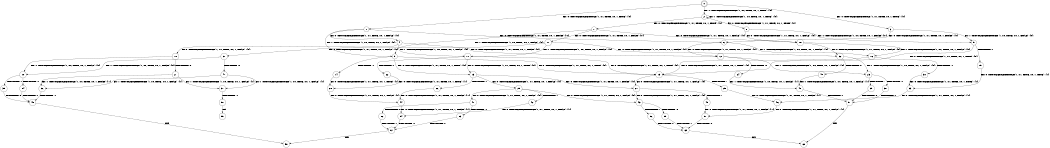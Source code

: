 digraph BCG {
size = "7, 10.5";
center = TRUE;
node [shape = circle];
0 [peripheries = 2];
0 -> 1 [label = "EX !0 !ATOMIC_EXCH_BRANCH (1, +1, TRUE, +0, 1, TRUE) !{0}"];
0 -> 2 [label = "EX !1 !ATOMIC_EXCH_BRANCH (1, +0, TRUE, +0, 1, TRUE) !{0}"];
0 -> 3 [label = "EX !0 !ATOMIC_EXCH_BRANCH (1, +1, TRUE, +0, 1, TRUE) !{0}"];
1 -> 4 [label = "EX !0 !ATOMIC_EXCH_BRANCH (1, +1, TRUE, +0, 1, FALSE) !{0}"];
1 -> 5 [label = "EX !1 !ATOMIC_EXCH_BRANCH (1, +0, TRUE, +0, 1, FALSE) !{0}"];
1 -> 6 [label = "EX !0 !ATOMIC_EXCH_BRANCH (1, +1, TRUE, +0, 1, FALSE) !{0}"];
2 -> 2 [label = "EX !1 !ATOMIC_EXCH_BRANCH (1, +0, TRUE, +0, 1, TRUE) !{0}"];
2 -> 7 [label = "EX !0 !ATOMIC_EXCH_BRANCH (1, +1, TRUE, +0, 1, TRUE) !{0}"];
2 -> 8 [label = "EX !0 !ATOMIC_EXCH_BRANCH (1, +1, TRUE, +0, 1, TRUE) !{0}"];
3 -> 9 [label = "EX !1 !ATOMIC_EXCH_BRANCH (1, +0, TRUE, +0, 1, FALSE) !{0}"];
3 -> 6 [label = "EX !0 !ATOMIC_EXCH_BRANCH (1, +1, TRUE, +0, 1, FALSE) !{0}"];
4 -> 10 [label = "EX !0 !ATOMIC_EXCH_BRANCH (1, +1, TRUE, +0, 1, FALSE) !{0}"];
4 -> 11 [label = "EX !1 !ATOMIC_EXCH_BRANCH (1, +0, TRUE, +0, 1, FALSE) !{0}"];
4 -> 12 [label = "EX !0 !ATOMIC_EXCH_BRANCH (1, +1, TRUE, +0, 1, FALSE) !{0}"];
5 -> 13 [label = "EX !0 !ATOMIC_EXCH_BRANCH (1, +1, TRUE, +0, 1, TRUE) !{0}"];
5 -> 14 [label = "TERMINATE !1"];
5 -> 15 [label = "EX !0 !ATOMIC_EXCH_BRANCH (1, +1, TRUE, +0, 1, TRUE) !{0}"];
6 -> 16 [label = "EX !1 !ATOMIC_EXCH_BRANCH (1, +0, TRUE, +0, 1, FALSE) !{0}"];
6 -> 12 [label = "EX !0 !ATOMIC_EXCH_BRANCH (1, +1, TRUE, +0, 1, FALSE) !{0}"];
7 -> 17 [label = "EX !0 !ATOMIC_EXCH_BRANCH (1, +1, TRUE, +0, 1, FALSE) !{0}"];
7 -> 5 [label = "EX !1 !ATOMIC_EXCH_BRANCH (1, +0, TRUE, +0, 1, FALSE) !{0}"];
7 -> 18 [label = "EX !0 !ATOMIC_EXCH_BRANCH (1, +1, TRUE, +0, 1, FALSE) !{0}"];
8 -> 9 [label = "EX !1 !ATOMIC_EXCH_BRANCH (1, +0, TRUE, +0, 1, FALSE) !{0}"];
8 -> 18 [label = "EX !0 !ATOMIC_EXCH_BRANCH (1, +1, TRUE, +0, 1, FALSE) !{0}"];
9 -> 19 [label = "TERMINATE !1"];
9 -> 15 [label = "EX !0 !ATOMIC_EXCH_BRANCH (1, +1, TRUE, +0, 1, TRUE) !{0}"];
10 -> 20 [label = "EX !1 !ATOMIC_EXCH_BRANCH (1, +0, TRUE, +0, 1, FALSE) !{0}"];
10 -> 21 [label = "TERMINATE !0"];
11 -> 13 [label = "EX !0 !ATOMIC_EXCH_BRANCH (1, +1, TRUE, +0, 1, TRUE) !{0}"];
11 -> 22 [label = "TERMINATE !1"];
11 -> 15 [label = "EX !0 !ATOMIC_EXCH_BRANCH (1, +1, TRUE, +0, 1, TRUE) !{0}"];
12 -> 23 [label = "EX !1 !ATOMIC_EXCH_BRANCH (1, +0, TRUE, +0, 1, FALSE) !{0}"];
12 -> 24 [label = "TERMINATE !0"];
13 -> 25 [label = "EX !0 !ATOMIC_EXCH_BRANCH (1, +1, TRUE, +0, 1, FALSE) !{0}"];
13 -> 26 [label = "TERMINATE !1"];
13 -> 27 [label = "EX !0 !ATOMIC_EXCH_BRANCH (1, +1, TRUE, +0, 1, FALSE) !{0}"];
14 -> 28 [label = "EX !0 !ATOMIC_EXCH_BRANCH (1, +1, TRUE, +0, 1, TRUE) !{1}"];
15 -> 29 [label = "TERMINATE !1"];
15 -> 27 [label = "EX !0 !ATOMIC_EXCH_BRANCH (1, +1, TRUE, +0, 1, FALSE) !{0}"];
16 -> 30 [label = "TERMINATE !1"];
16 -> 15 [label = "EX !0 !ATOMIC_EXCH_BRANCH (1, +1, TRUE, +0, 1, TRUE) !{0}"];
17 -> 31 [label = "EX !0 !ATOMIC_EXCH_BRANCH (1, +1, TRUE, +0, 1, FALSE) !{0}"];
17 -> 11 [label = "EX !1 !ATOMIC_EXCH_BRANCH (1, +0, TRUE, +0, 1, FALSE) !{0}"];
17 -> 32 [label = "EX !0 !ATOMIC_EXCH_BRANCH (1, +1, TRUE, +0, 1, FALSE) !{0}"];
18 -> 16 [label = "EX !1 !ATOMIC_EXCH_BRANCH (1, +0, TRUE, +0, 1, FALSE) !{0}"];
18 -> 32 [label = "EX !0 !ATOMIC_EXCH_BRANCH (1, +1, TRUE, +0, 1, FALSE) !{0}"];
19 -> 33 [label = "EX !0 !ATOMIC_EXCH_BRANCH (1, +1, TRUE, +0, 1, TRUE) !{1}"];
20 -> 34 [label = "TERMINATE !0"];
20 -> 35 [label = "TERMINATE !1"];
21 -> 36 [label = "EX !1 !ATOMIC_EXCH_BRANCH (1, +0, TRUE, +0, 1, FALSE) !{1}"];
21 -> 37 [label = "EX !1 !ATOMIC_EXCH_BRANCH (1, +0, TRUE, +0, 1, FALSE) !{1}"];
22 -> 28 [label = "EX !0 !ATOMIC_EXCH_BRANCH (1, +1, TRUE, +0, 1, TRUE) !{1}"];
23 -> 38 [label = "TERMINATE !0"];
23 -> 39 [label = "TERMINATE !1"];
24 -> 40 [label = "EX !1 !ATOMIC_EXCH_BRANCH (1, +0, TRUE, +0, 1, FALSE) !{1}"];
25 -> 41 [label = "EX !0 !ATOMIC_EXCH_BRANCH (1, +1, TRUE, +0, 1, FALSE) !{0}"];
25 -> 42 [label = "TERMINATE !1"];
25 -> 43 [label = "EX !0 !ATOMIC_EXCH_BRANCH (1, +1, TRUE, +0, 1, FALSE) !{0}"];
26 -> 44 [label = "EX !0 !ATOMIC_EXCH_BRANCH (1, +1, TRUE, +0, 1, FALSE) !{1}"];
27 -> 45 [label = "TERMINATE !1"];
27 -> 43 [label = "EX !0 !ATOMIC_EXCH_BRANCH (1, +1, TRUE, +0, 1, FALSE) !{0}"];
28 -> 44 [label = "EX !0 !ATOMIC_EXCH_BRANCH (1, +1, TRUE, +0, 1, FALSE) !{1}"];
29 -> 46 [label = "EX !0 !ATOMIC_EXCH_BRANCH (1, +1, TRUE, +0, 1, FALSE) !{1}"];
30 -> 33 [label = "EX !0 !ATOMIC_EXCH_BRANCH (1, +1, TRUE, +0, 1, TRUE) !{1}"];
31 -> 20 [label = "EX !1 !ATOMIC_EXCH_BRANCH (1, +0, TRUE, +0, 1, FALSE) !{0}"];
31 -> 47 [label = "TERMINATE !0"];
32 -> 23 [label = "EX !1 !ATOMIC_EXCH_BRANCH (1, +0, TRUE, +0, 1, FALSE) !{0}"];
32 -> 48 [label = "TERMINATE !0"];
33 -> 46 [label = "EX !0 !ATOMIC_EXCH_BRANCH (1, +1, TRUE, +0, 1, FALSE) !{1}"];
34 -> 49 [label = "TERMINATE !1"];
35 -> 49 [label = "TERMINATE !0"];
36 -> 49 [label = "TERMINATE !1"];
37 -> 50 [label = "TERMINATE !1"];
38 -> 51 [label = "TERMINATE !1"];
39 -> 51 [label = "TERMINATE !0"];
40 -> 51 [label = "TERMINATE !1"];
41 -> 52 [label = "TERMINATE !0"];
41 -> 53 [label = "TERMINATE !1"];
42 -> 54 [label = "EX !0 !ATOMIC_EXCH_BRANCH (1, +1, TRUE, +0, 1, FALSE) !{1}"];
43 -> 55 [label = "TERMINATE !0"];
43 -> 56 [label = "TERMINATE !1"];
44 -> 54 [label = "EX !0 !ATOMIC_EXCH_BRANCH (1, +1, TRUE, +0, 1, FALSE) !{1}"];
45 -> 57 [label = "EX !0 !ATOMIC_EXCH_BRANCH (1, +1, TRUE, +0, 1, FALSE) !{1}"];
46 -> 57 [label = "EX !0 !ATOMIC_EXCH_BRANCH (1, +1, TRUE, +0, 1, FALSE) !{1}"];
47 -> 36 [label = "EX !1 !ATOMIC_EXCH_BRANCH (1, +0, TRUE, +0, 1, FALSE) !{1}"];
47 -> 37 [label = "EX !1 !ATOMIC_EXCH_BRANCH (1, +0, TRUE, +0, 1, FALSE) !{1}"];
48 -> 40 [label = "EX !1 !ATOMIC_EXCH_BRANCH (1, +0, TRUE, +0, 1, FALSE) !{1}"];
49 -> 58 [label = "exit"];
50 -> 59 [label = "exit"];
51 -> 60 [label = "exit"];
52 -> 61 [label = "TERMINATE !1"];
53 -> 61 [label = "TERMINATE !0"];
54 -> 61 [label = "TERMINATE !0"];
55 -> 62 [label = "TERMINATE !1"];
56 -> 62 [label = "TERMINATE !0"];
57 -> 62 [label = "TERMINATE !0"];
61 -> 58 [label = "exit"];
62 -> 60 [label = "exit"];
}
